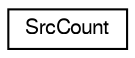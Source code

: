 digraph "Graphical Class Hierarchy"
{
  edge [fontname="FreeSans",fontsize="10",labelfontname="FreeSans",labelfontsize="10"];
  node [fontname="FreeSans",fontsize="10",shape=record];
  rankdir="LR";
  Node0 [label="SrcCount",height=0.2,width=0.4,color="black", fillcolor="white", style="filled",URL="$structSrcCount.html"];
}
